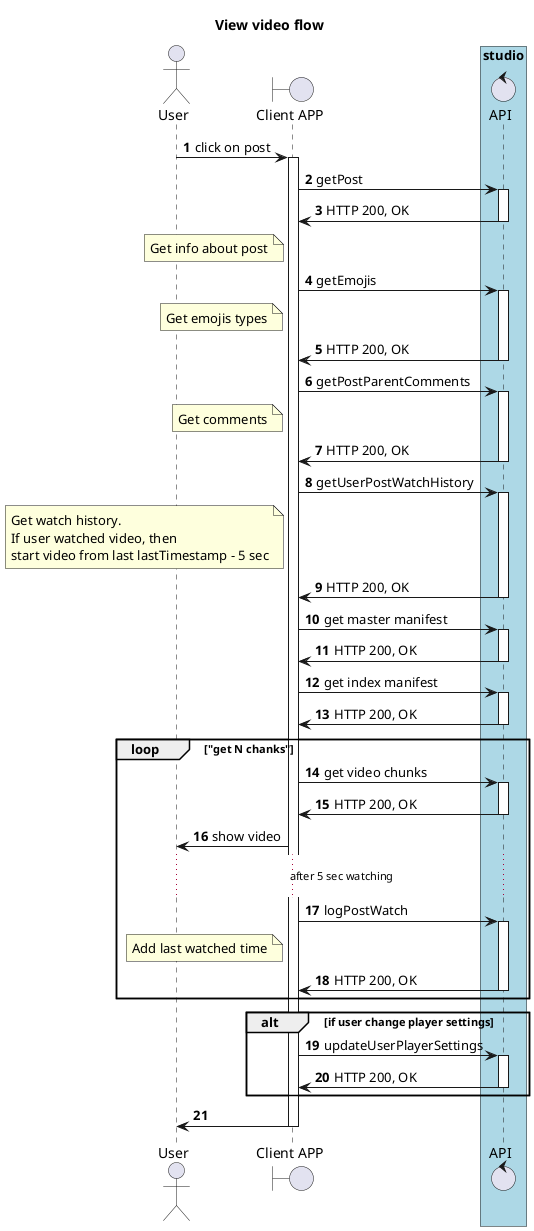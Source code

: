 @startuml
'https://plantuml.com/sequence-diagram
title "View video flow"

actor User as U
boundary "Client APP" as GUI
box "studio" #LightBlue
control "API" as C

autonumber


U -> GUI: click on post
activate GUI
GUI -> C: getPost
activate C
C -> GUI: HTTP 200, OK
deactivate C
note left GUI
Get info about post
end note

GUI -> C: getEmojis
activate C
note left GUI
Get emojis types
end note
C -> GUI: HTTP 200, OK
deactivate C

GUI -> C: getPostParentComments
activate C
note left GUI
Get comments
end note
C -> GUI: HTTP 200, OK
deactivate C

GUI -> C: getUserPostWatchHistory
activate C
note left GUI
Get watch history.
If user watched video, then
start video from last lastTimestamp - 5 sec
end note
C -> GUI: HTTP 200, OK
deactivate C

GUI -> C: get master manifest
activate C
C -> GUI: HTTP 200, OK
deactivate C

GUI -> C: get index manifest
activate C
C -> GUI: HTTP 200, OK
deactivate C

loop "get N chanks"
GUI -> C: get video chunks
activate C
C -> GUI: HTTP 200, OK
deactivate C
GUI -> U: show video
... after 5 sec watching...

GUI -> C: logPostWatch
activate C
note left GUI
Add last watched time
end note
C -> GUI: HTTP 200, OK
deactivate C
end loop

alt if user change player settings
GUI -> C: updateUserPlayerSettings
activate C
C -> GUI: HTTP 200, OK
deactivate C
end alt

GUI -> U:
deactivate GUI

@enduml
